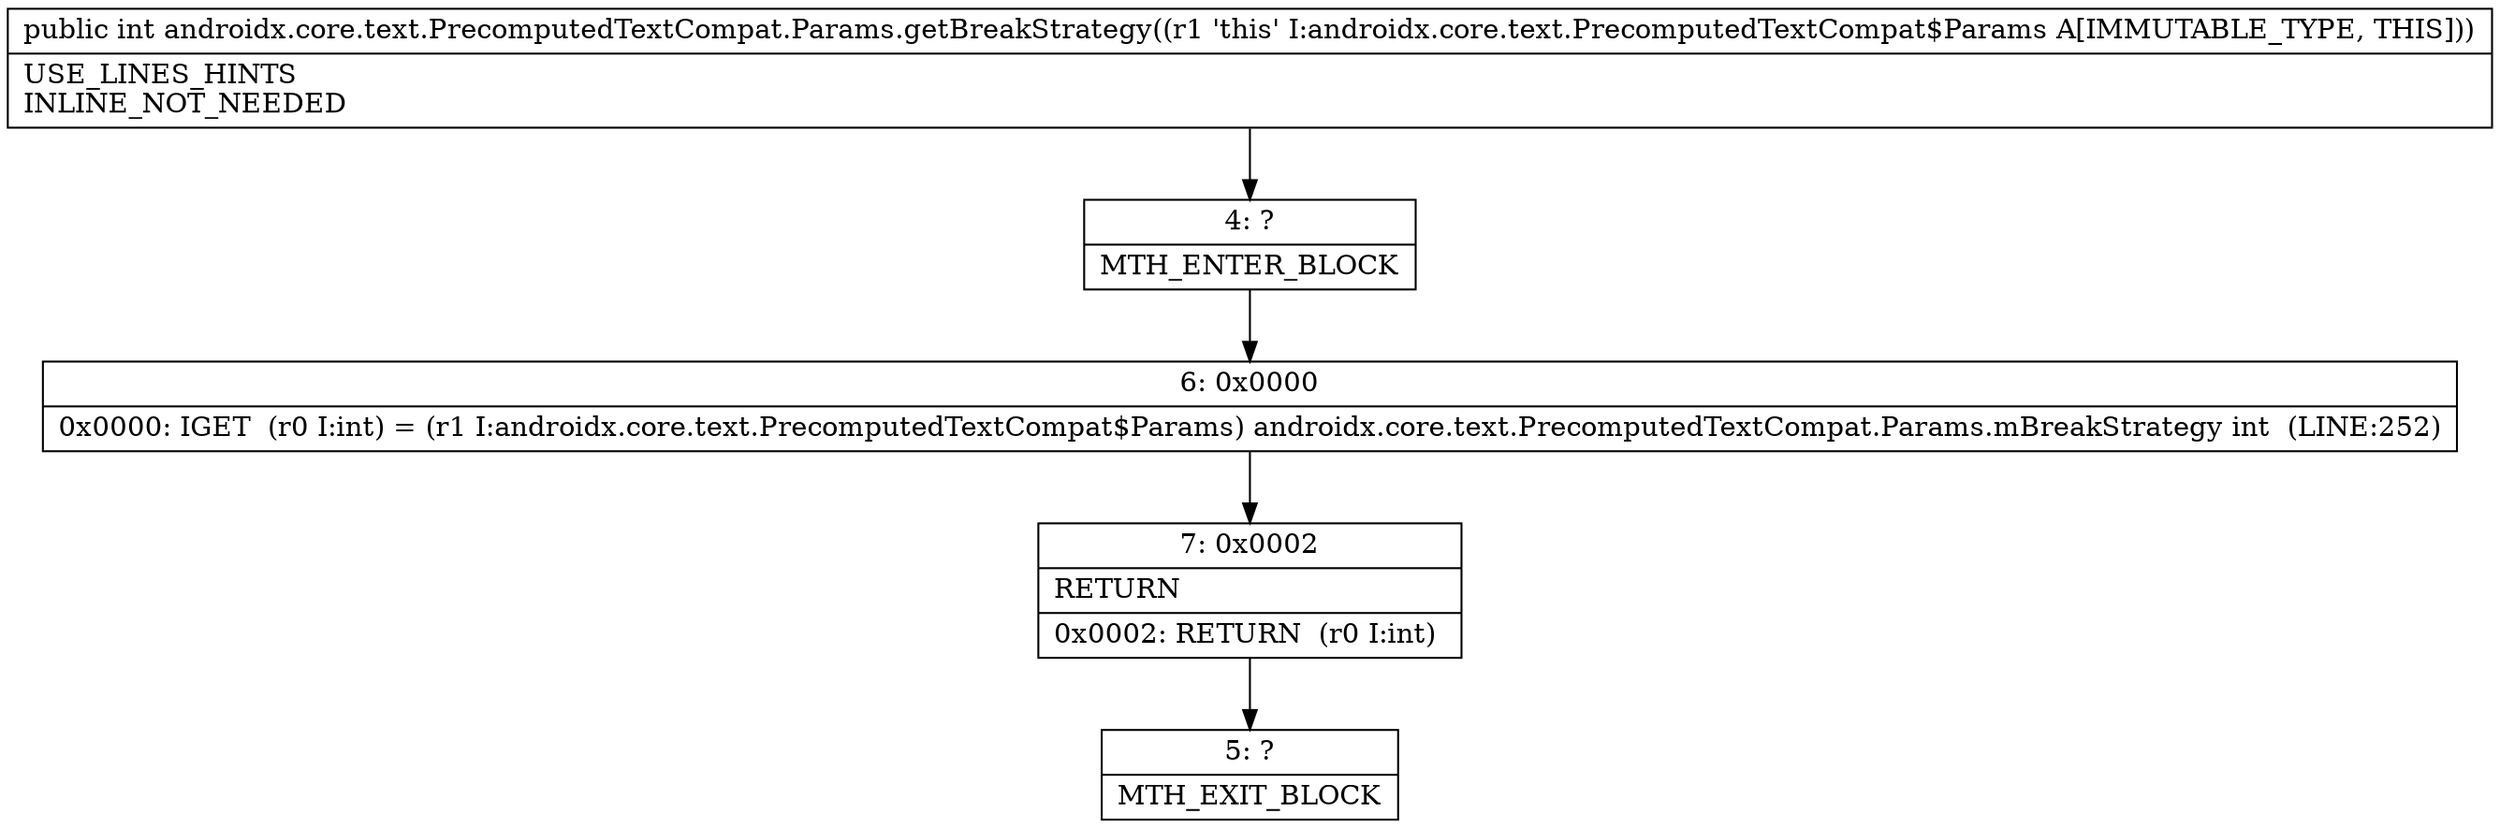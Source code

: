 digraph "CFG forandroidx.core.text.PrecomputedTextCompat.Params.getBreakStrategy()I" {
Node_4 [shape=record,label="{4\:\ ?|MTH_ENTER_BLOCK\l}"];
Node_6 [shape=record,label="{6\:\ 0x0000|0x0000: IGET  (r0 I:int) = (r1 I:androidx.core.text.PrecomputedTextCompat$Params) androidx.core.text.PrecomputedTextCompat.Params.mBreakStrategy int  (LINE:252)\l}"];
Node_7 [shape=record,label="{7\:\ 0x0002|RETURN\l|0x0002: RETURN  (r0 I:int) \l}"];
Node_5 [shape=record,label="{5\:\ ?|MTH_EXIT_BLOCK\l}"];
MethodNode[shape=record,label="{public int androidx.core.text.PrecomputedTextCompat.Params.getBreakStrategy((r1 'this' I:androidx.core.text.PrecomputedTextCompat$Params A[IMMUTABLE_TYPE, THIS]))  | USE_LINES_HINTS\lINLINE_NOT_NEEDED\l}"];
MethodNode -> Node_4;Node_4 -> Node_6;
Node_6 -> Node_7;
Node_7 -> Node_5;
}

